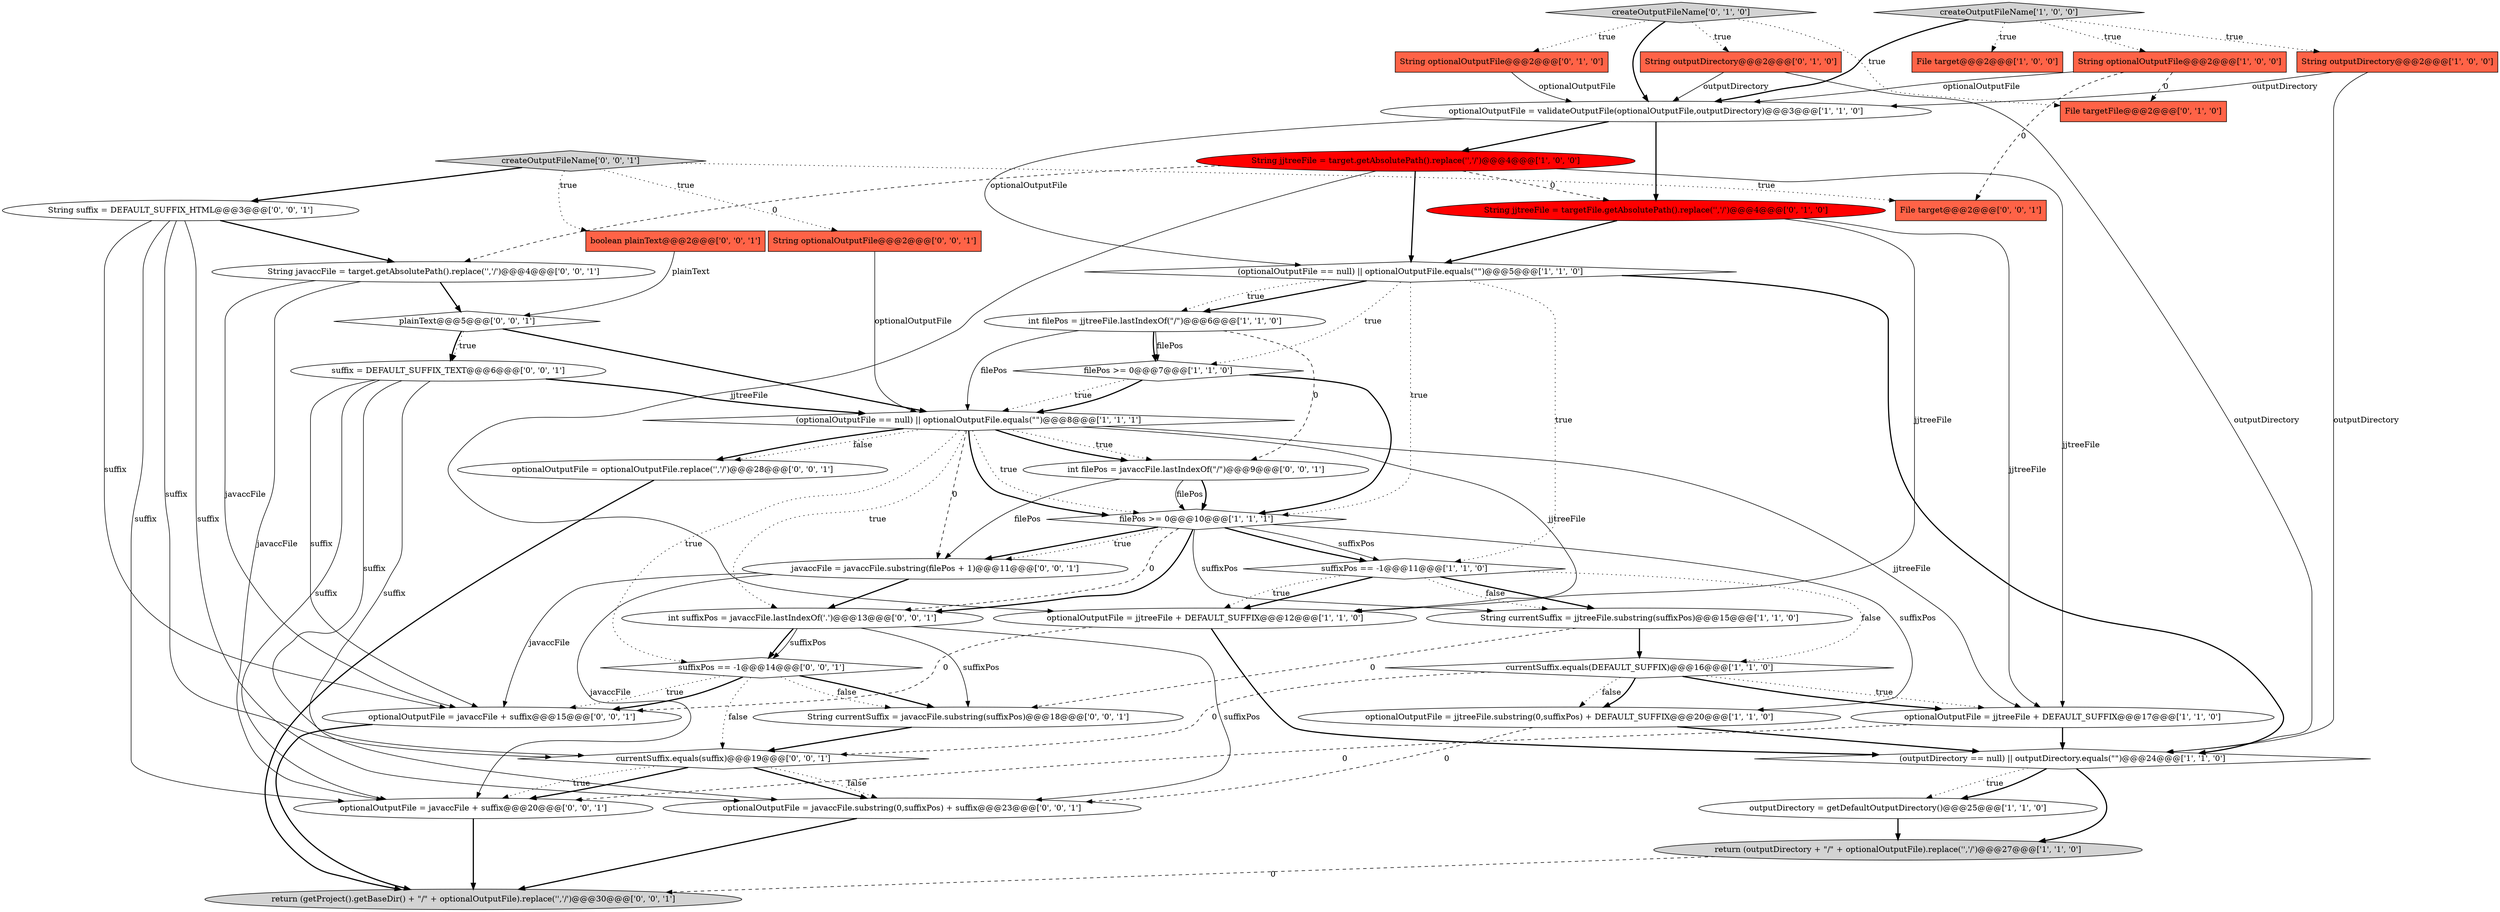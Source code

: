 digraph {
5 [style = filled, label = "outputDirectory = getDefaultOutputDirectory()@@@25@@@['1', '1', '0']", fillcolor = white, shape = ellipse image = "AAA0AAABBB1BBB"];
20 [style = filled, label = "String jjtreeFile = targetFile.getAbsolutePath().replace('\','/')@@@4@@@['0', '1', '0']", fillcolor = red, shape = ellipse image = "AAA1AAABBB2BBB"];
3 [style = filled, label = "File target@@@2@@@['1', '0', '0']", fillcolor = tomato, shape = box image = "AAA0AAABBB1BBB"];
41 [style = filled, label = "String javaccFile = target.getAbsolutePath().replace('\','/')@@@4@@@['0', '0', '1']", fillcolor = white, shape = ellipse image = "AAA0AAABBB3BBB"];
10 [style = filled, label = "return (outputDirectory + \"/\" + optionalOutputFile).replace('\','/')@@@27@@@['1', '1', '0']", fillcolor = lightgray, shape = ellipse image = "AAA0AAABBB1BBB"];
11 [style = filled, label = "optionalOutputFile = jjtreeFile + DEFAULT_SUFFIX@@@17@@@['1', '1', '0']", fillcolor = white, shape = ellipse image = "AAA0AAABBB1BBB"];
32 [style = filled, label = "currentSuffix.equals(suffix)@@@19@@@['0', '0', '1']", fillcolor = white, shape = diamond image = "AAA0AAABBB3BBB"];
25 [style = filled, label = "optionalOutputFile = javaccFile + suffix@@@20@@@['0', '0', '1']", fillcolor = white, shape = ellipse image = "AAA0AAABBB3BBB"];
9 [style = filled, label = "String outputDirectory@@@2@@@['1', '0', '0']", fillcolor = tomato, shape = box image = "AAA0AAABBB1BBB"];
35 [style = filled, label = "String currentSuffix = javaccFile.substring(suffixPos)@@@18@@@['0', '0', '1']", fillcolor = white, shape = ellipse image = "AAA0AAABBB3BBB"];
13 [style = filled, label = "int filePos = jjtreeFile.lastIndexOf(\"/\")@@@6@@@['1', '1', '0']", fillcolor = white, shape = ellipse image = "AAA0AAABBB1BBB"];
26 [style = filled, label = "int filePos = javaccFile.lastIndexOf(\"/\")@@@9@@@['0', '0', '1']", fillcolor = white, shape = ellipse image = "AAA0AAABBB3BBB"];
22 [style = filled, label = "String optionalOutputFile@@@2@@@['0', '1', '0']", fillcolor = tomato, shape = box image = "AAA0AAABBB2BBB"];
17 [style = filled, label = "String currentSuffix = jjtreeFile.substring(suffixPos)@@@15@@@['1', '1', '0']", fillcolor = white, shape = ellipse image = "AAA0AAABBB1BBB"];
6 [style = filled, label = "optionalOutputFile = validateOutputFile(optionalOutputFile,outputDirectory)@@@3@@@['1', '1', '0']", fillcolor = white, shape = ellipse image = "AAA0AAABBB1BBB"];
37 [style = filled, label = "javaccFile = javaccFile.substring(filePos + 1)@@@11@@@['0', '0', '1']", fillcolor = white, shape = ellipse image = "AAA0AAABBB3BBB"];
19 [style = filled, label = "filePos >= 0@@@7@@@['1', '1', '0']", fillcolor = white, shape = diamond image = "AAA0AAABBB1BBB"];
1 [style = filled, label = "currentSuffix.equals(DEFAULT_SUFFIX)@@@16@@@['1', '1', '0']", fillcolor = white, shape = diamond image = "AAA0AAABBB1BBB"];
16 [style = filled, label = "optionalOutputFile = jjtreeFile + DEFAULT_SUFFIX@@@12@@@['1', '1', '0']", fillcolor = white, shape = ellipse image = "AAA0AAABBB1BBB"];
18 [style = filled, label = "String optionalOutputFile@@@2@@@['1', '0', '0']", fillcolor = tomato, shape = box image = "AAA1AAABBB1BBB"];
29 [style = filled, label = "suffixPos == -1@@@14@@@['0', '0', '1']", fillcolor = white, shape = diamond image = "AAA0AAABBB3BBB"];
14 [style = filled, label = "filePos >= 0@@@10@@@['1', '1', '1']", fillcolor = white, shape = diamond image = "AAA0AAABBB1BBB"];
4 [style = filled, label = "suffixPos == -1@@@11@@@['1', '1', '0']", fillcolor = white, shape = diamond image = "AAA0AAABBB1BBB"];
42 [style = filled, label = "int suffixPos = javaccFile.lastIndexOf('.')@@@13@@@['0', '0', '1']", fillcolor = white, shape = ellipse image = "AAA0AAABBB3BBB"];
31 [style = filled, label = "optionalOutputFile = javaccFile.substring(0,suffixPos) + suffix@@@23@@@['0', '0', '1']", fillcolor = white, shape = ellipse image = "AAA0AAABBB3BBB"];
28 [style = filled, label = "String suffix = DEFAULT_SUFFIX_HTML@@@3@@@['0', '0', '1']", fillcolor = white, shape = ellipse image = "AAA0AAABBB3BBB"];
43 [style = filled, label = "File target@@@2@@@['0', '0', '1']", fillcolor = tomato, shape = box image = "AAA0AAABBB3BBB"];
40 [style = filled, label = "String optionalOutputFile@@@2@@@['0', '0', '1']", fillcolor = tomato, shape = box image = "AAA0AAABBB3BBB"];
34 [style = filled, label = "boolean plainText@@@2@@@['0', '0', '1']", fillcolor = tomato, shape = box image = "AAA0AAABBB3BBB"];
8 [style = filled, label = "(optionalOutputFile == null) || optionalOutputFile.equals(\"\")@@@8@@@['1', '1', '1']", fillcolor = white, shape = diamond image = "AAA0AAABBB1BBB"];
23 [style = filled, label = "String outputDirectory@@@2@@@['0', '1', '0']", fillcolor = tomato, shape = box image = "AAA0AAABBB2BBB"];
0 [style = filled, label = "(optionalOutputFile == null) || optionalOutputFile.equals(\"\")@@@5@@@['1', '1', '0']", fillcolor = white, shape = diamond image = "AAA0AAABBB1BBB"];
39 [style = filled, label = "plainText@@@5@@@['0', '0', '1']", fillcolor = white, shape = diamond image = "AAA0AAABBB3BBB"];
12 [style = filled, label = "optionalOutputFile = jjtreeFile.substring(0,suffixPos) + DEFAULT_SUFFIX@@@20@@@['1', '1', '0']", fillcolor = white, shape = ellipse image = "AAA0AAABBB1BBB"];
15 [style = filled, label = "createOutputFileName['1', '0', '0']", fillcolor = lightgray, shape = diamond image = "AAA0AAABBB1BBB"];
27 [style = filled, label = "optionalOutputFile = optionalOutputFile.replace('\','/')@@@28@@@['0', '0', '1']", fillcolor = white, shape = ellipse image = "AAA0AAABBB3BBB"];
21 [style = filled, label = "createOutputFileName['0', '1', '0']", fillcolor = lightgray, shape = diamond image = "AAA0AAABBB2BBB"];
36 [style = filled, label = "suffix = DEFAULT_SUFFIX_TEXT@@@6@@@['0', '0', '1']", fillcolor = white, shape = ellipse image = "AAA0AAABBB3BBB"];
2 [style = filled, label = "(outputDirectory == null) || outputDirectory.equals(\"\")@@@24@@@['1', '1', '0']", fillcolor = white, shape = diamond image = "AAA0AAABBB1BBB"];
30 [style = filled, label = "optionalOutputFile = javaccFile + suffix@@@15@@@['0', '0', '1']", fillcolor = white, shape = ellipse image = "AAA0AAABBB3BBB"];
38 [style = filled, label = "createOutputFileName['0', '0', '1']", fillcolor = lightgray, shape = diamond image = "AAA0AAABBB3BBB"];
33 [style = filled, label = "return (getProject().getBaseDir() + \"/\" + optionalOutputFile).replace('\','/')@@@30@@@['0', '0', '1']", fillcolor = lightgray, shape = ellipse image = "AAA0AAABBB3BBB"];
24 [style = filled, label = "File targetFile@@@2@@@['0', '1', '0']", fillcolor = tomato, shape = box image = "AAA1AAABBB2BBB"];
7 [style = filled, label = "String jjtreeFile = target.getAbsolutePath().replace('\','/')@@@4@@@['1', '0', '0']", fillcolor = red, shape = ellipse image = "AAA1AAABBB1BBB"];
18->43 [style = dashed, label="0"];
39->36 [style = dotted, label="true"];
0->13 [style = bold, label=""];
25->33 [style = bold, label=""];
23->2 [style = solid, label="outputDirectory"];
29->30 [style = bold, label=""];
38->34 [style = dotted, label="true"];
0->19 [style = dotted, label="true"];
7->16 [style = solid, label="jjtreeFile"];
20->0 [style = bold, label=""];
17->35 [style = dashed, label="0"];
12->31 [style = dashed, label="0"];
7->20 [style = dashed, label="0"];
42->29 [style = bold, label=""];
15->9 [style = dotted, label="true"];
12->2 [style = bold, label=""];
32->25 [style = dotted, label="true"];
1->12 [style = dotted, label="false"];
20->16 [style = solid, label="jjtreeFile"];
21->24 [style = dotted, label="true"];
29->32 [style = dotted, label="false"];
21->23 [style = dotted, label="true"];
32->25 [style = bold, label=""];
1->12 [style = bold, label=""];
27->33 [style = bold, label=""];
8->27 [style = bold, label=""];
42->29 [style = solid, label="suffixPos"];
38->40 [style = dotted, label="true"];
4->16 [style = bold, label=""];
36->31 [style = solid, label="suffix"];
14->37 [style = bold, label=""];
36->25 [style = solid, label="suffix"];
5->10 [style = bold, label=""];
28->31 [style = solid, label="suffix"];
38->28 [style = bold, label=""];
41->25 [style = solid, label="javaccFile"];
15->18 [style = dotted, label="true"];
39->8 [style = bold, label=""];
26->14 [style = bold, label=""];
28->30 [style = solid, label="suffix"];
21->22 [style = dotted, label="true"];
13->19 [style = solid, label="filePos"];
7->0 [style = bold, label=""];
13->26 [style = dashed, label="0"];
34->39 [style = solid, label="plainText"];
1->11 [style = bold, label=""];
15->3 [style = dotted, label="true"];
8->27 [style = dotted, label="false"];
14->4 [style = solid, label="suffixPos"];
14->37 [style = dotted, label="true"];
31->33 [style = bold, label=""];
8->14 [style = dotted, label="true"];
14->42 [style = dashed, label="0"];
0->14 [style = dotted, label="true"];
4->1 [style = dotted, label="false"];
8->29 [style = dotted, label="true"];
29->35 [style = bold, label=""];
6->7 [style = bold, label=""];
32->31 [style = bold, label=""];
14->4 [style = bold, label=""];
29->35 [style = dotted, label="false"];
4->17 [style = bold, label=""];
8->16 [style = solid, label="jjtreeFile"];
17->1 [style = bold, label=""];
30->33 [style = bold, label=""];
37->30 [style = solid, label="javaccFile"];
0->4 [style = dotted, label="true"];
14->42 [style = bold, label=""];
8->42 [style = dotted, label="true"];
8->14 [style = bold, label=""];
22->6 [style = solid, label="optionalOutputFile"];
35->32 [style = bold, label=""];
26->37 [style = solid, label="filePos"];
18->6 [style = solid, label="optionalOutputFile"];
1->32 [style = dashed, label="0"];
2->10 [style = bold, label=""];
8->11 [style = solid, label="jjtreeFile"];
19->8 [style = dotted, label="true"];
4->17 [style = dotted, label="false"];
32->31 [style = dotted, label="false"];
36->32 [style = solid, label="suffix"];
28->41 [style = bold, label=""];
20->11 [style = solid, label="jjtreeFile"];
6->20 [style = bold, label=""];
6->0 [style = solid, label="optionalOutputFile"];
9->2 [style = solid, label="outputDirectory"];
13->19 [style = bold, label=""];
19->14 [style = bold, label=""];
28->25 [style = solid, label="suffix"];
16->30 [style = dashed, label="0"];
11->25 [style = dashed, label="0"];
42->31 [style = solid, label="suffixPos"];
36->8 [style = bold, label=""];
7->41 [style = dashed, label="0"];
2->5 [style = dotted, label="true"];
37->42 [style = bold, label=""];
2->5 [style = bold, label=""];
18->24 [style = dashed, label="0"];
37->25 [style = solid, label="javaccFile"];
41->30 [style = solid, label="javaccFile"];
8->26 [style = dotted, label="true"];
8->37 [style = dashed, label="0"];
0->13 [style = dotted, label="true"];
13->8 [style = solid, label="filePos"];
21->6 [style = bold, label=""];
14->12 [style = solid, label="suffixPos"];
36->30 [style = solid, label="suffix"];
1->11 [style = dotted, label="true"];
0->2 [style = bold, label=""];
10->33 [style = dashed, label="0"];
15->6 [style = bold, label=""];
16->2 [style = bold, label=""];
23->6 [style = solid, label="outputDirectory"];
11->2 [style = bold, label=""];
19->8 [style = bold, label=""];
14->17 [style = solid, label="suffixPos"];
42->35 [style = solid, label="suffixPos"];
38->43 [style = dotted, label="true"];
9->6 [style = solid, label="outputDirectory"];
40->8 [style = solid, label="optionalOutputFile"];
29->30 [style = dotted, label="true"];
26->14 [style = solid, label="filePos"];
28->32 [style = solid, label="suffix"];
4->16 [style = dotted, label="true"];
41->39 [style = bold, label=""];
39->36 [style = bold, label=""];
7->11 [style = solid, label="jjtreeFile"];
8->26 [style = bold, label=""];
}
